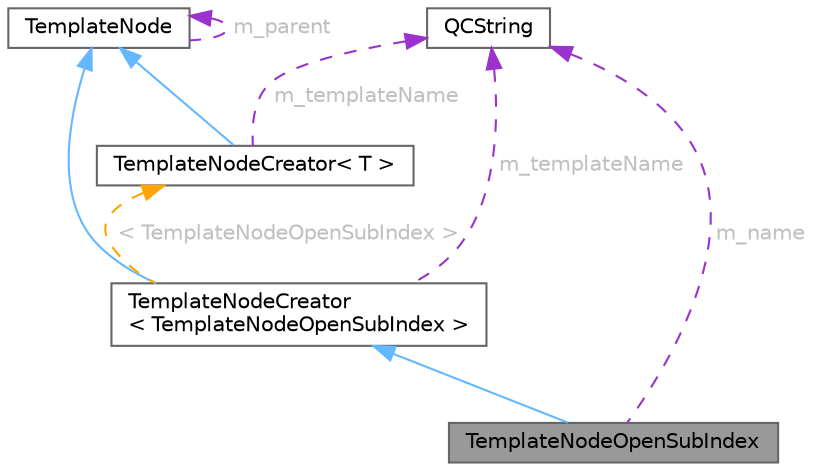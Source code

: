 digraph "TemplateNodeOpenSubIndex"
{
 // INTERACTIVE_SVG=YES
 // LATEX_PDF_SIZE
  bgcolor="transparent";
  edge [fontname=Helvetica,fontsize=10,labelfontname=Helvetica,labelfontsize=10];
  node [fontname=Helvetica,fontsize=10,shape=box,height=0.2,width=0.4];
  Node1 [id="Node000001",label="TemplateNodeOpenSubIndex",height=0.2,width=0.4,color="gray40", fillcolor="grey60", style="filled", fontcolor="black",tooltip="Class representing an 'opensubindex' tag in a template."];
  Node2 -> Node1 [id="edge1_Node000001_Node000002",dir="back",color="steelblue1",style="solid"];
  Node2 [id="Node000002",label="TemplateNodeCreator\l\< TemplateNodeOpenSubIndex \>",height=0.2,width=0.4,color="gray40", fillcolor="white", style="filled",URL="$d8/d78/class_template_node_creator.html",tooltip=" "];
  Node3 -> Node2 [id="edge2_Node000002_Node000003",dir="back",color="steelblue1",style="solid"];
  Node3 [id="Node000003",label="TemplateNode",height=0.2,width=0.4,color="gray40", fillcolor="white", style="filled",URL="$d6/d53/class_template_node.html",tooltip="Base class of all nodes in a template's AST."];
  Node3 -> Node3 [id="edge3_Node000003_Node000003",dir="back",color="darkorchid3",style="dashed",label=" m_parent",fontcolor="grey" ];
  Node4 -> Node2 [id="edge4_Node000002_Node000004",dir="back",color="darkorchid3",style="dashed",label=" m_templateName",fontcolor="grey" ];
  Node4 [id="Node000004",label="QCString",height=0.2,width=0.4,color="gray40", fillcolor="white", style="filled",URL="$d9/d45/class_q_c_string.html",tooltip="This is an alternative implementation of QCString."];
  Node5 -> Node2 [id="edge5_Node000002_Node000005",dir="back",color="orange",style="dashed",label=" \< TemplateNodeOpenSubIndex \>",fontcolor="grey" ];
  Node5 [id="Node000005",label="TemplateNodeCreator\< T \>",height=0.2,width=0.4,color="gray40", fillcolor="white", style="filled",URL="$d8/d78/class_template_node_creator.html",tooltip="Helper class for creating template AST tag nodes and returning the template for a given node."];
  Node3 -> Node5 [id="edge6_Node000005_Node000003",dir="back",color="steelblue1",style="solid"];
  Node4 -> Node5 [id="edge7_Node000005_Node000004",dir="back",color="darkorchid3",style="dashed",label=" m_templateName",fontcolor="grey" ];
  Node4 -> Node1 [id="edge8_Node000001_Node000004",dir="back",color="darkorchid3",style="dashed",label=" m_name",fontcolor="grey" ];
}
